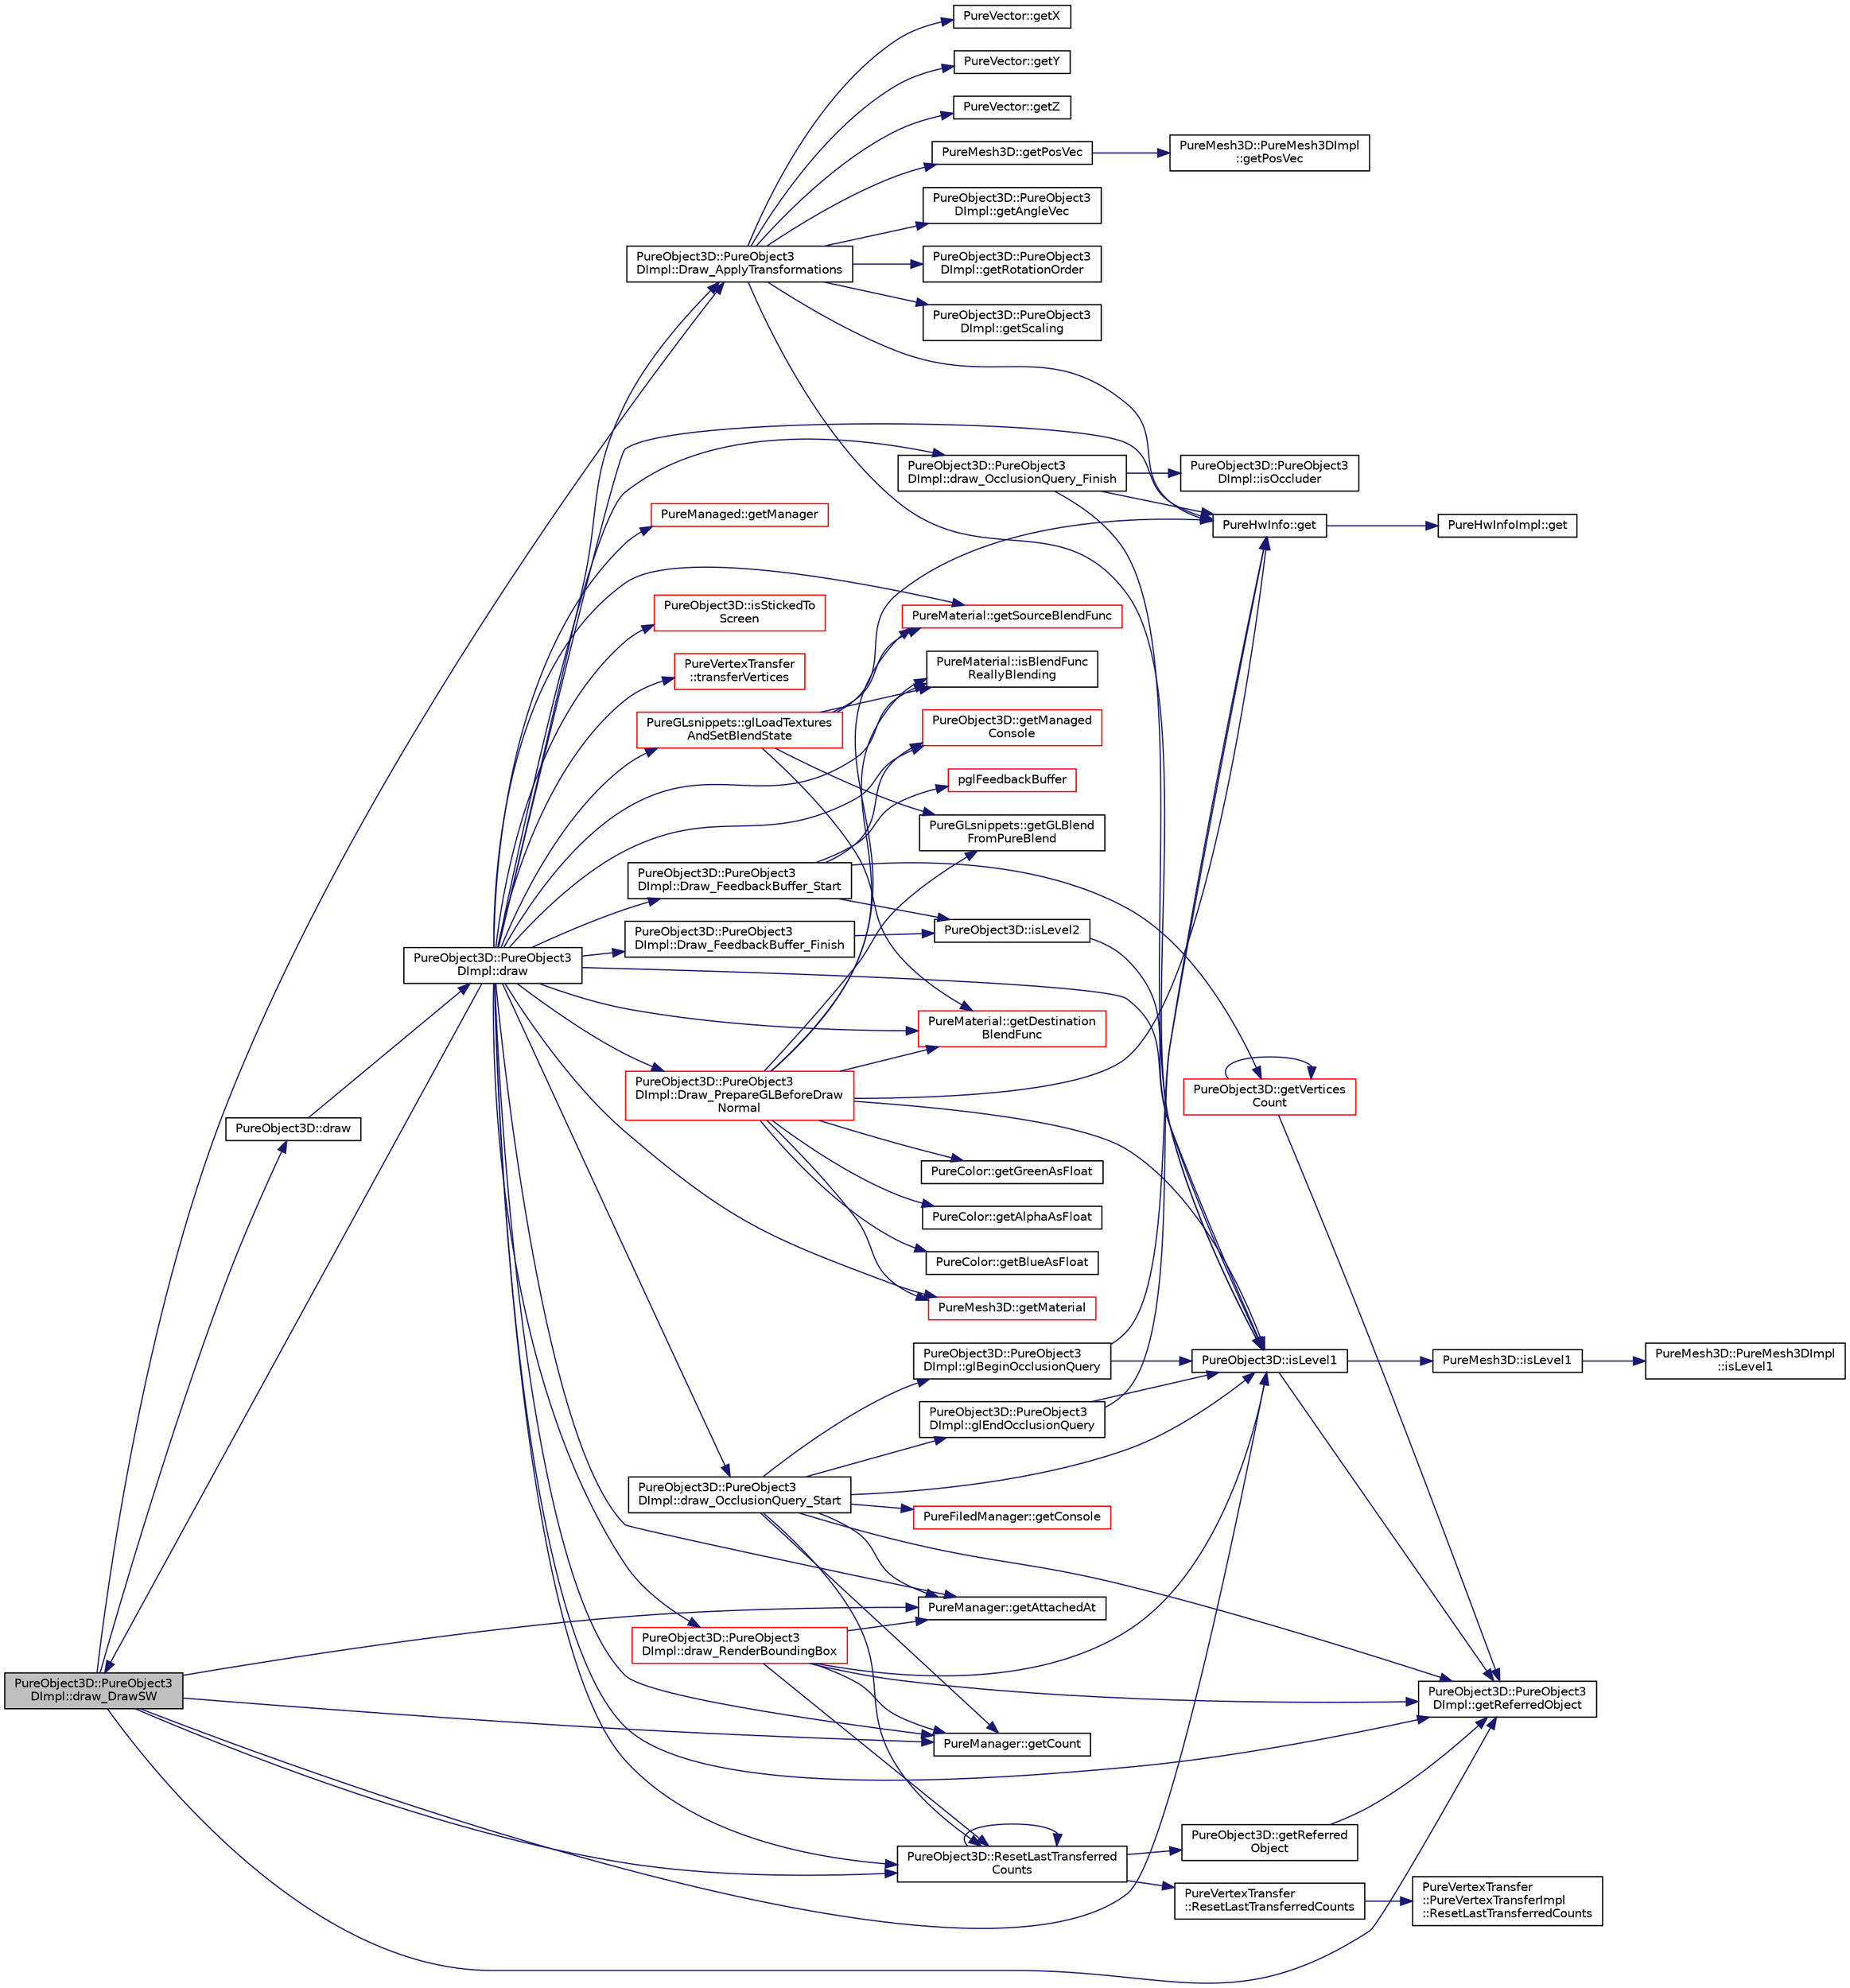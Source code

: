 digraph "PureObject3D::PureObject3DImpl::draw_DrawSW"
{
 // LATEX_PDF_SIZE
  edge [fontname="Helvetica",fontsize="10",labelfontname="Helvetica",labelfontsize="10"];
  node [fontname="Helvetica",fontsize="10",shape=record];
  rankdir="LR";
  Node1 [label="PureObject3D::PureObject3\lDImpl::draw_DrawSW",height=0.2,width=0.4,color="black", fillcolor="grey75", style="filled", fontcolor="black",tooltip=" "];
  Node1 -> Node2 [color="midnightblue",fontsize="10",style="solid",fontname="Helvetica"];
  Node2 [label="PureObject3D::draw",height=0.2,width=0.4,color="black", fillcolor="white", style="filled",URL="$class_pure_object3_d.html#aadfb67f05a5f03b2dd2880bf6d39647e",tooltip="Draws the object."];
  Node2 -> Node3 [color="midnightblue",fontsize="10",style="solid",fontname="Helvetica"];
  Node3 [label="PureObject3D::PureObject3\lDImpl::draw",height=0.2,width=0.4,color="black", fillcolor="white", style="filled",URL="$class_pure_object3_d_1_1_pure_object3_d_impl.html#a4f1a7b44e9dfb26c4deddea41db722fd",tooltip=" "];
  Node3 -> Node4 [color="midnightblue",fontsize="10",style="solid",fontname="Helvetica"];
  Node4 [label="PureObject3D::PureObject3\lDImpl::Draw_ApplyTransformations",height=0.2,width=0.4,color="black", fillcolor="white", style="filled",URL="$class_pure_object3_d_1_1_pure_object3_d_impl.html#a7a0a268ee635b85c0f4492b2a6a4b90a",tooltip="Applies transformations to the current modelview matrix based on the given object."];
  Node4 -> Node5 [color="midnightblue",fontsize="10",style="solid",fontname="Helvetica"];
  Node5 [label="PureHwInfo::get",height=0.2,width=0.4,color="black", fillcolor="white", style="filled",URL="$class_pure_hw_info.html#a5d801d548489e9f6c9a3485b8979af3f",tooltip="Gets the singleton instance."];
  Node5 -> Node6 [color="midnightblue",fontsize="10",style="solid",fontname="Helvetica"];
  Node6 [label="PureHwInfoImpl::get",height=0.2,width=0.4,color="black", fillcolor="white", style="filled",URL="$class_pure_hw_info_impl.html#a54faedd6ce3a5750139d457f4a8a22f2",tooltip="Gets the singleton instance."];
  Node4 -> Node7 [color="midnightblue",fontsize="10",style="solid",fontname="Helvetica"];
  Node7 [label="PureObject3D::PureObject3\lDImpl::getAngleVec",height=0.2,width=0.4,color="black", fillcolor="white", style="filled",URL="$class_pure_object3_d_1_1_pure_object3_d_impl.html#a63f4ee00f26c26e7b4b72b451b9259d5",tooltip=" "];
  Node4 -> Node8 [color="midnightblue",fontsize="10",style="solid",fontname="Helvetica"];
  Node8 [label="PureMesh3D::getPosVec",height=0.2,width=0.4,color="black", fillcolor="white", style="filled",URL="$class_pure_mesh3_d.html#a6a0d521719d2afacba9fe360df5ff670",tooltip="Gets the position."];
  Node8 -> Node9 [color="midnightblue",fontsize="10",style="solid",fontname="Helvetica"];
  Node9 [label="PureMesh3D::PureMesh3DImpl\l::getPosVec",height=0.2,width=0.4,color="black", fillcolor="white", style="filled",URL="$class_pure_mesh3_d_1_1_pure_mesh3_d_impl.html#a6179ac01bfe066184922eaeec0a59a5a",tooltip=" "];
  Node4 -> Node10 [color="midnightblue",fontsize="10",style="solid",fontname="Helvetica"];
  Node10 [label="PureObject3D::PureObject3\lDImpl::getRotationOrder",height=0.2,width=0.4,color="black", fillcolor="white", style="filled",URL="$class_pure_object3_d_1_1_pure_object3_d_impl.html#ad21ea221c38024ec15d0979a01787e48",tooltip=" "];
  Node4 -> Node11 [color="midnightblue",fontsize="10",style="solid",fontname="Helvetica"];
  Node11 [label="PureObject3D::PureObject3\lDImpl::getScaling",height=0.2,width=0.4,color="black", fillcolor="white", style="filled",URL="$class_pure_object3_d_1_1_pure_object3_d_impl.html#a1ad0ec55001b8dff0493ed6650da0b6e",tooltip=" "];
  Node4 -> Node12 [color="midnightblue",fontsize="10",style="solid",fontname="Helvetica"];
  Node12 [label="PureVector::getX",height=0.2,width=0.4,color="black", fillcolor="white", style="filled",URL="$class_pure_vector.html#a1671b6f7232f6cacd5b25e2e0078caa8",tooltip="Gets the X-coordinate."];
  Node4 -> Node13 [color="midnightblue",fontsize="10",style="solid",fontname="Helvetica"];
  Node13 [label="PureVector::getY",height=0.2,width=0.4,color="black", fillcolor="white", style="filled",URL="$class_pure_vector.html#ad3f280e052c74e30635f16def6f3fdff",tooltip="Gets the Y-coordinate."];
  Node4 -> Node14 [color="midnightblue",fontsize="10",style="solid",fontname="Helvetica"];
  Node14 [label="PureVector::getZ",height=0.2,width=0.4,color="black", fillcolor="white", style="filled",URL="$class_pure_vector.html#a0c7e17a5a9297eeefe11ac08611f4339",tooltip="Gets the Z-coordinate."];
  Node4 -> Node15 [color="midnightblue",fontsize="10",style="solid",fontname="Helvetica"];
  Node15 [label="PureObject3D::isLevel1",height=0.2,width=0.4,color="black", fillcolor="white", style="filled",URL="$class_pure_object3_d.html#aa46f669965a0b3ec379252b424ddd725",tooltip="Tells if the mesh is a level-1 parent mesh."];
  Node15 -> Node16 [color="midnightblue",fontsize="10",style="solid",fontname="Helvetica"];
  Node16 [label="PureObject3D::PureObject3\lDImpl::getReferredObject",height=0.2,width=0.4,color="black", fillcolor="white", style="filled",URL="$class_pure_object3_d_1_1_pure_object3_d_impl.html#a40d9f6688f4f5c505ca45cb476c36eec",tooltip=" "];
  Node15 -> Node17 [color="midnightblue",fontsize="10",style="solid",fontname="Helvetica"];
  Node17 [label="PureMesh3D::isLevel1",height=0.2,width=0.4,color="black", fillcolor="white", style="filled",URL="$class_pure_mesh3_d.html#a5994d09a83ab409a273eeffff3d6b105",tooltip="Tells if the mesh is a level-1 parent mesh."];
  Node17 -> Node18 [color="midnightblue",fontsize="10",style="solid",fontname="Helvetica"];
  Node18 [label="PureMesh3D::PureMesh3DImpl\l::isLevel1",height=0.2,width=0.4,color="black", fillcolor="white", style="filled",URL="$class_pure_mesh3_d_1_1_pure_mesh3_d_impl.html#affd18ce4e5530fc032f1eb2d5c03c689",tooltip=" "];
  Node3 -> Node1 [color="midnightblue",fontsize="10",style="solid",fontname="Helvetica"];
  Node3 -> Node19 [color="midnightblue",fontsize="10",style="solid",fontname="Helvetica"];
  Node19 [label="PureObject3D::PureObject3\lDImpl::Draw_FeedbackBuffer_Finish",height=0.2,width=0.4,color="black", fillcolor="white", style="filled",URL="$class_pure_object3_d_1_1_pure_object3_d_impl.html#a7b505d412ce1ff6e4340a73f3f384d05",tooltip="Set render mode to default render."];
  Node19 -> Node20 [color="midnightblue",fontsize="10",style="solid",fontname="Helvetica"];
  Node20 [label="PureObject3D::isLevel2",height=0.2,width=0.4,color="black", fillcolor="white", style="filled",URL="$class_pure_object3_d.html#af73758877d0f14d3fab0546e6bf5ca4d",tooltip="Tells if the mesh is a level-2 submesh."];
  Node20 -> Node15 [color="midnightblue",fontsize="10",style="solid",fontname="Helvetica"];
  Node3 -> Node21 [color="midnightblue",fontsize="10",style="solid",fontname="Helvetica"];
  Node21 [label="PureObject3D::PureObject3\lDImpl::Draw_FeedbackBuffer_Start",height=0.2,width=0.4,color="black", fillcolor="white", style="filled",URL="$class_pure_object3_d_1_1_pure_object3_d_impl.html#a8263f027c6e364f2fce8ab95f947a49c",tooltip="Set render mode to feedback and allocate buffer for transformed vertices."];
  Node21 -> Node22 [color="midnightblue",fontsize="10",style="solid",fontname="Helvetica"];
  Node22 [label="PureObject3D::getManaged\lConsole",height=0.2,width=0.4,color="red", fillcolor="white", style="filled",URL="$class_pure_object3_d.html#a5c34510d710a5528c1ba7c37252f8625",tooltip="Returns access to console preset with logger module name as this class."];
  Node21 -> Node24 [color="midnightblue",fontsize="10",style="solid",fontname="Helvetica"];
  Node24 [label="PureObject3D::getVertices\lCount",height=0.2,width=0.4,color="red", fillcolor="white", style="filled",URL="$class_pure_object3_d.html#a4f4f7329bd6b13971f0f300fe3670357",tooltip="Gets the number of total vertices."];
  Node24 -> Node16 [color="midnightblue",fontsize="10",style="solid",fontname="Helvetica"];
  Node24 -> Node24 [color="midnightblue",fontsize="10",style="solid",fontname="Helvetica"];
  Node21 -> Node20 [color="midnightblue",fontsize="10",style="solid",fontname="Helvetica"];
  Node21 -> Node27 [color="midnightblue",fontsize="10",style="solid",fontname="Helvetica"];
  Node27 [label="pglFeedbackBuffer",height=0.2,width=0.4,color="red", fillcolor="white", style="filled",URL="$_pure_g_lsafe_funcs_8cpp.html#a26b366dcec119462dffd99780d1c24fa",tooltip=" "];
  Node3 -> Node32 [color="midnightblue",fontsize="10",style="solid",fontname="Helvetica"];
  Node32 [label="PureObject3D::PureObject3\lDImpl::draw_OcclusionQuery_Finish",height=0.2,width=0.4,color="black", fillcolor="white", style="filled",URL="$class_pure_object3_d_1_1_pure_object3_d_impl.html#adce0068653148ac96303e975a3fea424",tooltip="Checks for occlusion query result and decides if object is occluded or not."];
  Node32 -> Node5 [color="midnightblue",fontsize="10",style="solid",fontname="Helvetica"];
  Node32 -> Node15 [color="midnightblue",fontsize="10",style="solid",fontname="Helvetica"];
  Node32 -> Node33 [color="midnightblue",fontsize="10",style="solid",fontname="Helvetica"];
  Node33 [label="PureObject3D::PureObject3\lDImpl::isOccluder",height=0.2,width=0.4,color="black", fillcolor="white", style="filled",URL="$class_pure_object3_d_1_1_pure_object3_d_impl.html#ae36022b4a72908449cf8a6e0ecf2eec1",tooltip=" "];
  Node3 -> Node34 [color="midnightblue",fontsize="10",style="solid",fontname="Helvetica"];
  Node34 [label="PureObject3D::PureObject3\lDImpl::draw_OcclusionQuery_Start",height=0.2,width=0.4,color="black", fillcolor="white", style="filled",URL="$class_pure_object3_d_1_1_pure_object3_d_impl.html#a7be0f33f185f5c0b70873dc1ad63eaf9",tooltip="Starts occlusion query for this object if it has a query id and query should be started."];
  Node34 -> Node35 [color="midnightblue",fontsize="10",style="solid",fontname="Helvetica"];
  Node35 [label="PureManager::getAttachedAt",height=0.2,width=0.4,color="black", fillcolor="white", style="filled",URL="$class_pure_manager.html#a9dc649f2708925167bec9d35c5cd1dac",tooltip="Gets the pointer to the managed at the given index."];
  Node34 -> Node36 [color="midnightblue",fontsize="10",style="solid",fontname="Helvetica"];
  Node36 [label="PureFiledManager::getConsole",height=0.2,width=0.4,color="red", fillcolor="white", style="filled",URL="$class_pure_filed_manager.html#a81d0ce6d98ee94f91598d294b550fc8a",tooltip="Returns access to console preset with logger module name as this class."];
  Node34 -> Node38 [color="midnightblue",fontsize="10",style="solid",fontname="Helvetica"];
  Node38 [label="PureManager::getCount",height=0.2,width=0.4,color="black", fillcolor="white", style="filled",URL="$class_pure_manager.html#a00243cdb714c13e7a80ad2b4d2640d72",tooltip="Gets the number of managed objects."];
  Node34 -> Node16 [color="midnightblue",fontsize="10",style="solid",fontname="Helvetica"];
  Node34 -> Node39 [color="midnightblue",fontsize="10",style="solid",fontname="Helvetica"];
  Node39 [label="PureObject3D::PureObject3\lDImpl::glBeginOcclusionQuery",height=0.2,width=0.4,color="black", fillcolor="white", style="filled",URL="$class_pure_object3_d_1_1_pure_object3_d_impl.html#a8e3e68d6eaeb43732777d11bc79a2927",tooltip=" "];
  Node39 -> Node5 [color="midnightblue",fontsize="10",style="solid",fontname="Helvetica"];
  Node39 -> Node15 [color="midnightblue",fontsize="10",style="solid",fontname="Helvetica"];
  Node34 -> Node40 [color="midnightblue",fontsize="10",style="solid",fontname="Helvetica"];
  Node40 [label="PureObject3D::PureObject3\lDImpl::glEndOcclusionQuery",height=0.2,width=0.4,color="black", fillcolor="white", style="filled",URL="$class_pure_object3_d_1_1_pure_object3_d_impl.html#ab1b98ba908508973957a36a07d5e50e5",tooltip=" "];
  Node40 -> Node5 [color="midnightblue",fontsize="10",style="solid",fontname="Helvetica"];
  Node40 -> Node15 [color="midnightblue",fontsize="10",style="solid",fontname="Helvetica"];
  Node34 -> Node15 [color="midnightblue",fontsize="10",style="solid",fontname="Helvetica"];
  Node34 -> Node41 [color="midnightblue",fontsize="10",style="solid",fontname="Helvetica"];
  Node41 [label="PureObject3D::ResetLastTransferred\lCounts",height=0.2,width=0.4,color="black", fillcolor="white", style="filled",URL="$class_pure_object3_d.html#a5e7230a4c812ea9a724e5a1068ca07db",tooltip="Reset counters used for measuring number of vertices, triangles, etc."];
  Node41 -> Node42 [color="midnightblue",fontsize="10",style="solid",fontname="Helvetica"];
  Node42 [label="PureObject3D::getReferred\lObject",height=0.2,width=0.4,color="black", fillcolor="white", style="filled",URL="$class_pure_object3_d.html#a979da053558b48e335f9a897f58c86b5",tooltip="Gets the original object which was cloned to create this object."];
  Node42 -> Node16 [color="midnightblue",fontsize="10",style="solid",fontname="Helvetica"];
  Node41 -> Node41 [color="midnightblue",fontsize="10",style="solid",fontname="Helvetica"];
  Node41 -> Node43 [color="midnightblue",fontsize="10",style="solid",fontname="Helvetica"];
  Node43 [label="PureVertexTransfer\l::ResetLastTransferredCounts",height=0.2,width=0.4,color="black", fillcolor="white", style="filled",URL="$class_pure_vertex_transfer.html#a3e6d459b99011e97b09f1d5e5266d400",tooltip="Reset counters used for measuring number of vertices, triangles, etc."];
  Node43 -> Node44 [color="midnightblue",fontsize="10",style="solid",fontname="Helvetica"];
  Node44 [label="PureVertexTransfer\l::PureVertexTransferImpl\l::ResetLastTransferredCounts",height=0.2,width=0.4,color="black", fillcolor="white", style="filled",URL="$class_pure_vertex_transfer_1_1_pure_vertex_transfer_impl.html#ae9b6ecd1b9478d9db202bc4b67965e7f",tooltip=" "];
  Node3 -> Node45 [color="midnightblue",fontsize="10",style="solid",fontname="Helvetica"];
  Node45 [label="PureObject3D::PureObject3\lDImpl::Draw_PrepareGLBeforeDraw\lNormal",height=0.2,width=0.4,color="red", fillcolor="white", style="filled",URL="$class_pure_object3_d_1_1_pure_object3_d_impl.html#a12d40d922a2186a2bb42733147c8a4fb",tooltip=" "];
  Node45 -> Node5 [color="midnightblue",fontsize="10",style="solid",fontname="Helvetica"];
  Node45 -> Node46 [color="midnightblue",fontsize="10",style="solid",fontname="Helvetica"];
  Node46 [label="PureColor::getAlphaAsFloat",height=0.2,width=0.4,color="black", fillcolor="white", style="filled",URL="$class_pure_color.html#acc8338ef8c3b46b76d262ae653c7d6a9",tooltip="Gets alpha component."];
  Node45 -> Node47 [color="midnightblue",fontsize="10",style="solid",fontname="Helvetica"];
  Node47 [label="PureColor::getBlueAsFloat",height=0.2,width=0.4,color="black", fillcolor="white", style="filled",URL="$class_pure_color.html#a0cf1c0771db6383439a13df898f26918",tooltip="Gets blue component."];
  Node45 -> Node48 [color="midnightblue",fontsize="10",style="solid",fontname="Helvetica"];
  Node48 [label="PureMaterial::getDestination\lBlendFunc",height=0.2,width=0.4,color="red", fillcolor="white", style="filled",URL="$class_pure_material.html#a6da69b985d3b4aaa53e1fd09e60a0cf3",tooltip="Gets the destination blend factor on the specified level."];
  Node45 -> Node50 [color="midnightblue",fontsize="10",style="solid",fontname="Helvetica"];
  Node50 [label="PureGLsnippets::getGLBlend\lFromPureBlend",height=0.2,width=0.4,color="black", fillcolor="white", style="filled",URL="$class_pure_g_lsnippets.html#ae569eaca49e2b7b99dedaa0250e021be",tooltip="Gets the appropriate GL enum for the given Pure blend factor."];
  Node45 -> Node51 [color="midnightblue",fontsize="10",style="solid",fontname="Helvetica"];
  Node51 [label="PureColor::getGreenAsFloat",height=0.2,width=0.4,color="black", fillcolor="white", style="filled",URL="$class_pure_color.html#a8b4e680b2a9903004f91c28149f486d5",tooltip="Gets green component."];
  Node45 -> Node52 [color="midnightblue",fontsize="10",style="solid",fontname="Helvetica"];
  Node52 [label="PureMesh3D::getMaterial",height=0.2,width=0.4,color="red", fillcolor="white", style="filled",URL="$class_pure_mesh3_d.html#a5a24f2851af802c62d43f211828302ce",tooltip="Gets the material."];
  Node45 -> Node55 [color="midnightblue",fontsize="10",style="solid",fontname="Helvetica"];
  Node55 [label="PureMaterial::getSourceBlendFunc",height=0.2,width=0.4,color="red", fillcolor="white", style="filled",URL="$class_pure_material.html#ae232adc941aec0ffbe7533c28ec58546",tooltip="Gets the source blend factor on the specified level."];
  Node45 -> Node59 [color="midnightblue",fontsize="10",style="solid",fontname="Helvetica"];
  Node59 [label="PureMaterial::isBlendFunc\lReallyBlending",height=0.2,width=0.4,color="black", fillcolor="white", style="filled",URL="$class_pure_material.html#a6d975b46498ae73a8bf69e774123c271",tooltip="Gets whether the given source and destination factors really mean blending or not."];
  Node45 -> Node15 [color="midnightblue",fontsize="10",style="solid",fontname="Helvetica"];
  Node3 -> Node65 [color="midnightblue",fontsize="10",style="solid",fontname="Helvetica"];
  Node65 [label="PureObject3D::PureObject3\lDImpl::draw_RenderBoundingBox",height=0.2,width=0.4,color="red", fillcolor="white", style="filled",URL="$class_pure_object3_d_1_1_pure_object3_d_impl.html#a0dea79d71180bdb784fdd36494b78892",tooltip="Sends the bounding box geometry to the graphics pipeline to draw it in the framebuffer."];
  Node65 -> Node35 [color="midnightblue",fontsize="10",style="solid",fontname="Helvetica"];
  Node65 -> Node38 [color="midnightblue",fontsize="10",style="solid",fontname="Helvetica"];
  Node65 -> Node16 [color="midnightblue",fontsize="10",style="solid",fontname="Helvetica"];
  Node65 -> Node15 [color="midnightblue",fontsize="10",style="solid",fontname="Helvetica"];
  Node65 -> Node41 [color="midnightblue",fontsize="10",style="solid",fontname="Helvetica"];
  Node3 -> Node5 [color="midnightblue",fontsize="10",style="solid",fontname="Helvetica"];
  Node3 -> Node35 [color="midnightblue",fontsize="10",style="solid",fontname="Helvetica"];
  Node3 -> Node38 [color="midnightblue",fontsize="10",style="solid",fontname="Helvetica"];
  Node3 -> Node48 [color="midnightblue",fontsize="10",style="solid",fontname="Helvetica"];
  Node3 -> Node22 [color="midnightblue",fontsize="10",style="solid",fontname="Helvetica"];
  Node3 -> Node67 [color="midnightblue",fontsize="10",style="solid",fontname="Helvetica"];
  Node67 [label="PureManaged::getManager",height=0.2,width=0.4,color="red", fillcolor="white", style="filled",URL="$class_pure_managed.html#abdbf454069faf3fd78488df29fe285a8",tooltip="Gets the manager of the managed."];
  Node3 -> Node52 [color="midnightblue",fontsize="10",style="solid",fontname="Helvetica"];
  Node3 -> Node16 [color="midnightblue",fontsize="10",style="solid",fontname="Helvetica"];
  Node3 -> Node55 [color="midnightblue",fontsize="10",style="solid",fontname="Helvetica"];
  Node3 -> Node69 [color="midnightblue",fontsize="10",style="solid",fontname="Helvetica"];
  Node69 [label="PureGLsnippets::glLoadTextures\lAndSetBlendState",height=0.2,width=0.4,color="red", fillcolor="white", style="filled",URL="$class_pure_g_lsnippets.html#af3373ec54d0856b9ea89a3c1b277f6aa",tooltip="Loads all textures into texture mapping units and sets blending if needed for single-pass multitextur..."];
  Node69 -> Node5 [color="midnightblue",fontsize="10",style="solid",fontname="Helvetica"];
  Node69 -> Node48 [color="midnightblue",fontsize="10",style="solid",fontname="Helvetica"];
  Node69 -> Node50 [color="midnightblue",fontsize="10",style="solid",fontname="Helvetica"];
  Node69 -> Node55 [color="midnightblue",fontsize="10",style="solid",fontname="Helvetica"];
  Node69 -> Node59 [color="midnightblue",fontsize="10",style="solid",fontname="Helvetica"];
  Node3 -> Node59 [color="midnightblue",fontsize="10",style="solid",fontname="Helvetica"];
  Node3 -> Node15 [color="midnightblue",fontsize="10",style="solid",fontname="Helvetica"];
  Node3 -> Node77 [color="midnightblue",fontsize="10",style="solid",fontname="Helvetica"];
  Node77 [label="PureObject3D::isStickedTo\lScreen",height=0.2,width=0.4,color="red", fillcolor="white", style="filled",URL="$class_pure_object3_d.html#a0413a083561563c72dff35a13fb9d105",tooltip="Gets the sticked-to-screen state."];
  Node3 -> Node41 [color="midnightblue",fontsize="10",style="solid",fontname="Helvetica"];
  Node3 -> Node79 [color="midnightblue",fontsize="10",style="solid",fontname="Helvetica"];
  Node79 [label="PureVertexTransfer\l::transferVertices",height=0.2,width=0.4,color="red", fillcolor="white", style="filled",URL="$class_pure_vertex_transfer.html#a5707711cf98f8316288746d43ec28a92",tooltip="Sends vertices to the graphics pipeline."];
  Node1 -> Node4 [color="midnightblue",fontsize="10",style="solid",fontname="Helvetica"];
  Node1 -> Node35 [color="midnightblue",fontsize="10",style="solid",fontname="Helvetica"];
  Node1 -> Node38 [color="midnightblue",fontsize="10",style="solid",fontname="Helvetica"];
  Node1 -> Node16 [color="midnightblue",fontsize="10",style="solid",fontname="Helvetica"];
  Node1 -> Node15 [color="midnightblue",fontsize="10",style="solid",fontname="Helvetica"];
  Node1 -> Node41 [color="midnightblue",fontsize="10",style="solid",fontname="Helvetica"];
}

